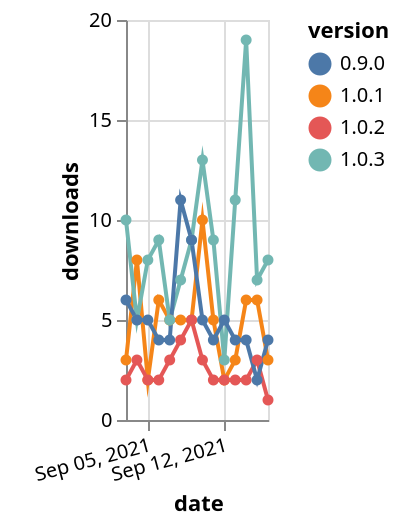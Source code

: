 {"$schema": "https://vega.github.io/schema/vega-lite/v5.json", "description": "A simple bar chart with embedded data.", "data": {"values": [{"date": "2021-09-03", "total": 2349, "delta": 3, "version": "1.0.1"}, {"date": "2021-09-04", "total": 2357, "delta": 8, "version": "1.0.1"}, {"date": "2021-09-05", "total": 2359, "delta": 2, "version": "1.0.1"}, {"date": "2021-09-06", "total": 2365, "delta": 6, "version": "1.0.1"}, {"date": "2021-09-07", "total": 2370, "delta": 5, "version": "1.0.1"}, {"date": "2021-09-08", "total": 2375, "delta": 5, "version": "1.0.1"}, {"date": "2021-09-09", "total": 2380, "delta": 5, "version": "1.0.1"}, {"date": "2021-09-10", "total": 2390, "delta": 10, "version": "1.0.1"}, {"date": "2021-09-11", "total": 2395, "delta": 5, "version": "1.0.1"}, {"date": "2021-09-12", "total": 2397, "delta": 2, "version": "1.0.1"}, {"date": "2021-09-13", "total": 2400, "delta": 3, "version": "1.0.1"}, {"date": "2021-09-14", "total": 2406, "delta": 6, "version": "1.0.1"}, {"date": "2021-09-15", "total": 2412, "delta": 6, "version": "1.0.1"}, {"date": "2021-09-16", "total": 2415, "delta": 3, "version": "1.0.1"}, {"date": "2021-09-03", "total": 406, "delta": 10, "version": "1.0.3"}, {"date": "2021-09-04", "total": 411, "delta": 5, "version": "1.0.3"}, {"date": "2021-09-05", "total": 419, "delta": 8, "version": "1.0.3"}, {"date": "2021-09-06", "total": 428, "delta": 9, "version": "1.0.3"}, {"date": "2021-09-07", "total": 433, "delta": 5, "version": "1.0.3"}, {"date": "2021-09-08", "total": 440, "delta": 7, "version": "1.0.3"}, {"date": "2021-09-09", "total": 449, "delta": 9, "version": "1.0.3"}, {"date": "2021-09-10", "total": 462, "delta": 13, "version": "1.0.3"}, {"date": "2021-09-11", "total": 471, "delta": 9, "version": "1.0.3"}, {"date": "2021-09-12", "total": 474, "delta": 3, "version": "1.0.3"}, {"date": "2021-09-13", "total": 485, "delta": 11, "version": "1.0.3"}, {"date": "2021-09-14", "total": 504, "delta": 19, "version": "1.0.3"}, {"date": "2021-09-15", "total": 511, "delta": 7, "version": "1.0.3"}, {"date": "2021-09-16", "total": 519, "delta": 8, "version": "1.0.3"}, {"date": "2021-09-03", "total": 1676, "delta": 2, "version": "1.0.2"}, {"date": "2021-09-04", "total": 1679, "delta": 3, "version": "1.0.2"}, {"date": "2021-09-05", "total": 1681, "delta": 2, "version": "1.0.2"}, {"date": "2021-09-06", "total": 1683, "delta": 2, "version": "1.0.2"}, {"date": "2021-09-07", "total": 1686, "delta": 3, "version": "1.0.2"}, {"date": "2021-09-08", "total": 1690, "delta": 4, "version": "1.0.2"}, {"date": "2021-09-09", "total": 1695, "delta": 5, "version": "1.0.2"}, {"date": "2021-09-10", "total": 1698, "delta": 3, "version": "1.0.2"}, {"date": "2021-09-11", "total": 1700, "delta": 2, "version": "1.0.2"}, {"date": "2021-09-12", "total": 1702, "delta": 2, "version": "1.0.2"}, {"date": "2021-09-13", "total": 1704, "delta": 2, "version": "1.0.2"}, {"date": "2021-09-14", "total": 1706, "delta": 2, "version": "1.0.2"}, {"date": "2021-09-15", "total": 1709, "delta": 3, "version": "1.0.2"}, {"date": "2021-09-16", "total": 1710, "delta": 1, "version": "1.0.2"}, {"date": "2021-09-03", "total": 4046, "delta": 6, "version": "0.9.0"}, {"date": "2021-09-04", "total": 4051, "delta": 5, "version": "0.9.0"}, {"date": "2021-09-05", "total": 4056, "delta": 5, "version": "0.9.0"}, {"date": "2021-09-06", "total": 4060, "delta": 4, "version": "0.9.0"}, {"date": "2021-09-07", "total": 4064, "delta": 4, "version": "0.9.0"}, {"date": "2021-09-08", "total": 4075, "delta": 11, "version": "0.9.0"}, {"date": "2021-09-09", "total": 4084, "delta": 9, "version": "0.9.0"}, {"date": "2021-09-10", "total": 4089, "delta": 5, "version": "0.9.0"}, {"date": "2021-09-11", "total": 4093, "delta": 4, "version": "0.9.0"}, {"date": "2021-09-12", "total": 4098, "delta": 5, "version": "0.9.0"}, {"date": "2021-09-13", "total": 4102, "delta": 4, "version": "0.9.0"}, {"date": "2021-09-14", "total": 4106, "delta": 4, "version": "0.9.0"}, {"date": "2021-09-15", "total": 4108, "delta": 2, "version": "0.9.0"}, {"date": "2021-09-16", "total": 4112, "delta": 4, "version": "0.9.0"}]}, "width": "container", "mark": {"type": "line", "point": {"filled": true}}, "encoding": {"x": {"field": "date", "type": "temporal", "timeUnit": "yearmonthdate", "title": "date", "axis": {"labelAngle": -15}}, "y": {"field": "delta", "type": "quantitative", "title": "downloads"}, "color": {"field": "version", "type": "nominal"}, "tooltip": {"field": "delta"}}}